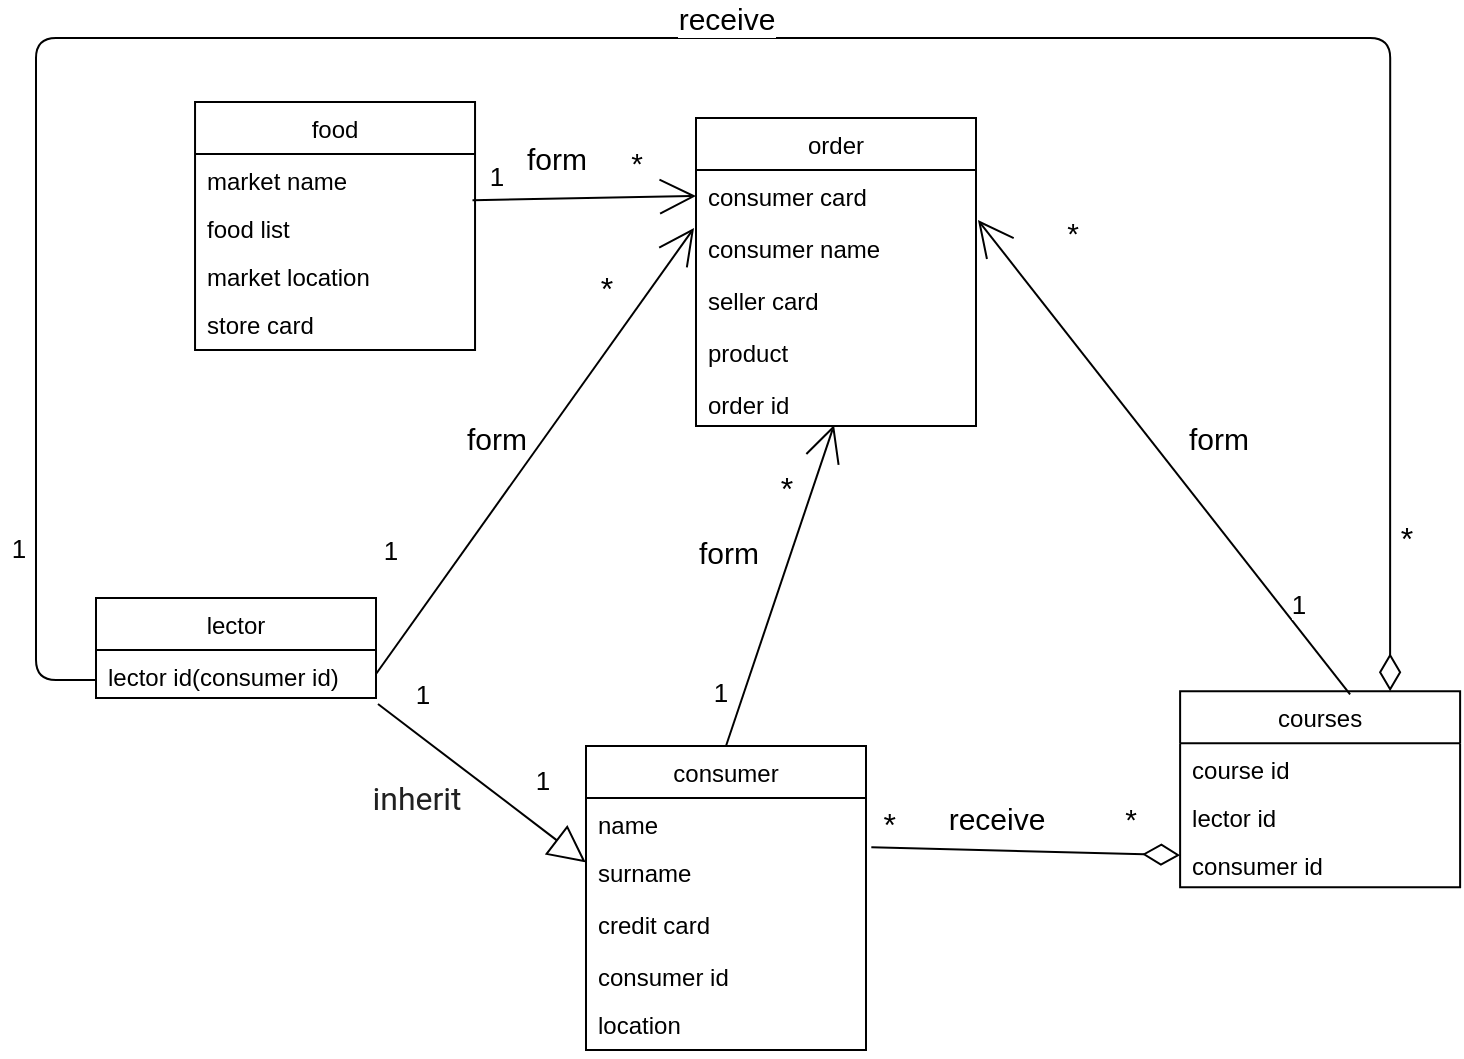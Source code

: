 <mxfile version="20.4.0" type="device"><diagram id="mCyr1kptdM3YggUfpTlr" name="Page-1"><mxGraphModel dx="1831" dy="1663" grid="1" gridSize="10" guides="1" tooltips="1" connect="1" arrows="1" fold="1" page="1" pageScale="1" pageWidth="850" pageHeight="1100" math="0" shadow="0"><root><mxCell id="0"/><mxCell id="1" parent="0"/><mxCell id="0eG6ofpgCcPR3kmMt1Um-1" value="consumer" style="swimlane;fontStyle=0;childLayout=stackLayout;horizontal=1;startSize=26;fillColor=none;horizontalStack=0;resizeParent=1;resizeParentMax=0;resizeLast=0;collapsible=1;marginBottom=0;" vertex="1" parent="1"><mxGeometry x="285" y="-666" width="140" height="152" as="geometry"/></mxCell><mxCell id="0eG6ofpgCcPR3kmMt1Um-2" value="name" style="text;strokeColor=none;fillColor=none;align=left;verticalAlign=top;spacingLeft=4;spacingRight=4;overflow=hidden;rotatable=0;points=[[0,0.5],[1,0.5]];portConstraint=eastwest;" vertex="1" parent="0eG6ofpgCcPR3kmMt1Um-1"><mxGeometry y="26" width="140" height="24" as="geometry"/></mxCell><mxCell id="0eG6ofpgCcPR3kmMt1Um-3" value="surname" style="text;strokeColor=none;fillColor=none;align=left;verticalAlign=top;spacingLeft=4;spacingRight=4;overflow=hidden;rotatable=0;points=[[0,0.5],[1,0.5]];portConstraint=eastwest;" vertex="1" parent="0eG6ofpgCcPR3kmMt1Um-1"><mxGeometry y="50" width="140" height="26" as="geometry"/></mxCell><mxCell id="0eG6ofpgCcPR3kmMt1Um-4" value="credit card" style="text;strokeColor=none;fillColor=none;align=left;verticalAlign=top;spacingLeft=4;spacingRight=4;overflow=hidden;rotatable=0;points=[[0,0.5],[1,0.5]];portConstraint=eastwest;" vertex="1" parent="0eG6ofpgCcPR3kmMt1Um-1"><mxGeometry y="76" width="140" height="26" as="geometry"/></mxCell><mxCell id="0eG6ofpgCcPR3kmMt1Um-14" value="consumer id" style="text;strokeColor=none;fillColor=none;align=left;verticalAlign=top;spacingLeft=4;spacingRight=4;overflow=hidden;rotatable=0;points=[[0,0.5],[1,0.5]];portConstraint=eastwest;" vertex="1" parent="0eG6ofpgCcPR3kmMt1Um-1"><mxGeometry y="102" width="140" height="24" as="geometry"/></mxCell><mxCell id="0eG6ofpgCcPR3kmMt1Um-47" value="location" style="text;strokeColor=none;fillColor=none;align=left;verticalAlign=top;spacingLeft=4;spacingRight=4;overflow=hidden;rotatable=0;points=[[0,0.5],[1,0.5]];portConstraint=eastwest;" vertex="1" parent="0eG6ofpgCcPR3kmMt1Um-1"><mxGeometry y="126" width="140" height="26" as="geometry"/></mxCell><mxCell id="0eG6ofpgCcPR3kmMt1Um-5" value="courses" style="swimlane;fontStyle=0;childLayout=stackLayout;horizontal=1;startSize=26;fillColor=none;horizontalStack=0;resizeParent=1;resizeParentMax=0;resizeLast=0;collapsible=1;marginBottom=0;" vertex="1" parent="1"><mxGeometry x="582.06" y="-693.4" width="140" height="98" as="geometry"/></mxCell><mxCell id="0eG6ofpgCcPR3kmMt1Um-43" value="course id" style="text;strokeColor=none;fillColor=none;align=left;verticalAlign=top;spacingLeft=4;spacingRight=4;overflow=hidden;rotatable=0;points=[[0,0.5],[1,0.5]];portConstraint=eastwest;" vertex="1" parent="0eG6ofpgCcPR3kmMt1Um-5"><mxGeometry y="26" width="140" height="24" as="geometry"/></mxCell><mxCell id="0eG6ofpgCcPR3kmMt1Um-6" value="lector id" style="text;strokeColor=none;fillColor=none;align=left;verticalAlign=top;spacingLeft=4;spacingRight=4;overflow=hidden;rotatable=0;points=[[0,0.5],[1,0.5]];portConstraint=eastwest;" vertex="1" parent="0eG6ofpgCcPR3kmMt1Um-5"><mxGeometry y="50" width="140" height="24" as="geometry"/></mxCell><mxCell id="0eG6ofpgCcPR3kmMt1Um-70" value="consumer id" style="text;strokeColor=none;fillColor=none;align=left;verticalAlign=top;spacingLeft=4;spacingRight=4;overflow=hidden;rotatable=0;points=[[0,0.5],[1,0.5]];portConstraint=eastwest;" vertex="1" parent="0eG6ofpgCcPR3kmMt1Um-5"><mxGeometry y="74" width="140" height="24" as="geometry"/></mxCell><mxCell id="0eG6ofpgCcPR3kmMt1Um-9" value="" style="endArrow=diamondThin;endSize=16;endFill=0;html=1;exitX=1.019;exitY=0.023;exitDx=0;exitDy=0;exitPerimeter=0;entryX=0;entryY=-0.308;entryDx=0;entryDy=0;entryPerimeter=0;" edge="1" parent="1" source="0eG6ofpgCcPR3kmMt1Um-3"><mxGeometry x="0.007" y="-8" width="160" relative="1" as="geometry"><mxPoint x="440.0" y="-626.41" as="sourcePoint"/><mxPoint x="582.06" y="-611.408" as="targetPoint"/><mxPoint as="offset"/></mxGeometry></mxCell><mxCell id="0eG6ofpgCcPR3kmMt1Um-12" value="&lt;font style=&quot;font-size: 16px;&quot;&gt;*&lt;/font&gt;" style="edgeLabel;resizable=0;html=1;align=right;verticalAlign=bottom;" connectable="0" vertex="1" parent="1"><mxGeometry x="440.0" y="-615.397" as="geometry"/></mxCell><mxCell id="0eG6ofpgCcPR3kmMt1Um-13" value="&lt;font style=&quot;font-size: 15px;&quot;&gt;*&lt;/font&gt;" style="text;html=1;align=center;verticalAlign=middle;resizable=0;points=[];autosize=1;strokeColor=none;fillColor=none;fontSize=13;" vertex="1" parent="1"><mxGeometry x="542.06" y="-645.4" width="30" height="30" as="geometry"/></mxCell><mxCell id="0eG6ofpgCcPR3kmMt1Um-15" value="order" style="swimlane;fontStyle=0;childLayout=stackLayout;horizontal=1;startSize=26;fillColor=none;horizontalStack=0;resizeParent=1;resizeParentMax=0;resizeLast=0;collapsible=1;marginBottom=0;" vertex="1" parent="1"><mxGeometry x="340" y="-980" width="140" height="154" as="geometry"/></mxCell><mxCell id="0eG6ofpgCcPR3kmMt1Um-18" value="consumer card" style="text;strokeColor=none;fillColor=none;align=left;verticalAlign=top;spacingLeft=4;spacingRight=4;overflow=hidden;rotatable=0;points=[[0,0.5],[1,0.5]];portConstraint=eastwest;" vertex="1" parent="0eG6ofpgCcPR3kmMt1Um-15"><mxGeometry y="26" width="140" height="26" as="geometry"/></mxCell><mxCell id="0eG6ofpgCcPR3kmMt1Um-17" value="consumer name" style="text;strokeColor=none;fillColor=none;align=left;verticalAlign=top;spacingLeft=4;spacingRight=4;overflow=hidden;rotatable=0;points=[[0,0.5],[1,0.5]];portConstraint=eastwest;" vertex="1" parent="0eG6ofpgCcPR3kmMt1Um-15"><mxGeometry y="52" width="140" height="26" as="geometry"/></mxCell><mxCell id="0eG6ofpgCcPR3kmMt1Um-42" value="seller card" style="text;strokeColor=none;fillColor=none;align=left;verticalAlign=top;spacingLeft=4;spacingRight=4;overflow=hidden;rotatable=0;points=[[0,0.5],[1,0.5]];portConstraint=eastwest;" vertex="1" parent="0eG6ofpgCcPR3kmMt1Um-15"><mxGeometry y="78" width="140" height="26" as="geometry"/></mxCell><mxCell id="0eG6ofpgCcPR3kmMt1Um-46" value="product" style="text;strokeColor=none;fillColor=none;align=left;verticalAlign=top;spacingLeft=4;spacingRight=4;overflow=hidden;rotatable=0;points=[[0,0.5],[1,0.5]];portConstraint=eastwest;" vertex="1" parent="0eG6ofpgCcPR3kmMt1Um-15"><mxGeometry y="104" width="140" height="26" as="geometry"/></mxCell><mxCell id="0eG6ofpgCcPR3kmMt1Um-86" value="order id" style="text;strokeColor=none;fillColor=none;align=left;verticalAlign=top;spacingLeft=4;spacingRight=4;overflow=hidden;rotatable=0;points=[[0,0.5],[1,0.5]];portConstraint=eastwest;" vertex="1" parent="0eG6ofpgCcPR3kmMt1Um-15"><mxGeometry y="130" width="140" height="24" as="geometry"/></mxCell><mxCell id="0eG6ofpgCcPR3kmMt1Um-20" value="lector" style="swimlane;fontStyle=0;childLayout=stackLayout;horizontal=1;startSize=26;fillColor=none;horizontalStack=0;resizeParent=1;resizeParentMax=0;resizeLast=0;collapsible=1;marginBottom=0;" vertex="1" parent="1"><mxGeometry x="40" y="-740" width="140" height="50" as="geometry"/></mxCell><mxCell id="0eG6ofpgCcPR3kmMt1Um-69" value="lector id(сonsumer id)" style="text;strokeColor=none;fillColor=none;align=left;verticalAlign=top;spacingLeft=4;spacingRight=4;overflow=hidden;rotatable=0;points=[[0,0.5],[1,0.5]];portConstraint=eastwest;" vertex="1" parent="0eG6ofpgCcPR3kmMt1Um-20"><mxGeometry y="26" width="140" height="24" as="geometry"/></mxCell><mxCell id="0eG6ofpgCcPR3kmMt1Um-31" value="" style="endArrow=block;endSize=16;endFill=0;html=1;exitX=1.007;exitY=0.115;exitDx=0;exitDy=0;exitPerimeter=0;entryX=-0.001;entryY=0.314;entryDx=0;entryDy=0;entryPerimeter=0;" edge="1" parent="1" target="0eG6ofpgCcPR3kmMt1Um-3"><mxGeometry x="0.007" y="-8" width="160" relative="1" as="geometry"><mxPoint x="180.98" y="-687.01" as="sourcePoint"/><mxPoint x="281.96" y="-568.004" as="targetPoint"/><mxPoint as="offset"/></mxGeometry></mxCell><mxCell id="0eG6ofpgCcPR3kmMt1Um-32" value="1" style="edgeLabel;html=1;align=center;verticalAlign=middle;resizable=0;points=[];fontSize=13;" vertex="1" connectable="0" parent="0eG6ofpgCcPR3kmMt1Um-31"><mxGeometry x="-0.629" y="4" relative="1" as="geometry"><mxPoint y="-17" as="offset"/></mxGeometry></mxCell><mxCell id="0eG6ofpgCcPR3kmMt1Um-80" value="&lt;span style=&quot;color: rgba(0, 0, 0, 0.87); font-family: Roboto, RobotoDraft, Helvetica, Arial, sans-serif; font-size: medium; text-align: left;&quot;&gt;inherit&lt;/span&gt;" style="edgeLabel;html=1;align=center;verticalAlign=middle;resizable=0;points=[];fontSize=15;" vertex="1" connectable="0" parent="0eG6ofpgCcPR3kmMt1Um-31"><mxGeometry x="-0.166" y="1" relative="1" as="geometry"><mxPoint x="-25" y="15" as="offset"/></mxGeometry></mxCell><mxCell id="0eG6ofpgCcPR3kmMt1Um-35" value="1" style="edgeLabel;html=1;align=center;verticalAlign=middle;resizable=0;points=[];fontSize=13;" vertex="1" connectable="0" parent="1"><mxGeometry x="220.003" y="-699.996" as="geometry"><mxPoint x="43" y="51" as="offset"/></mxGeometry></mxCell><mxCell id="0eG6ofpgCcPR3kmMt1Um-38" value="&lt;font style=&quot;font-size: 15px;&quot;&gt;form&lt;/font&gt;" style="endArrow=open;endSize=16;endFill=0;html=1;exitX=1;exitY=0.5;exitDx=0;exitDy=0;entryX=-0.007;entryY=0.115;entryDx=0;entryDy=0;entryPerimeter=0;" edge="1" parent="1" target="0eG6ofpgCcPR3kmMt1Um-17"><mxGeometry x="-0.044" y="20" width="160" relative="1" as="geometry"><mxPoint x="180" y="-702" as="sourcePoint"/><mxPoint x="275.94" y="-585.008" as="targetPoint"/><mxPoint as="offset"/></mxGeometry></mxCell><mxCell id="0eG6ofpgCcPR3kmMt1Um-39" value="1" style="edgeLabel;html=1;align=center;verticalAlign=middle;resizable=0;points=[];fontSize=13;" vertex="1" connectable="0" parent="0eG6ofpgCcPR3kmMt1Um-38"><mxGeometry x="-0.629" y="4" relative="1" as="geometry"><mxPoint x="-20" y="-18" as="offset"/></mxGeometry></mxCell><mxCell id="0eG6ofpgCcPR3kmMt1Um-41" value="&lt;font style=&quot;font-size: 16px;&quot;&gt;*&lt;/font&gt;" style="text;html=1;align=center;verticalAlign=middle;resizable=0;points=[];autosize=1;strokeColor=none;fillColor=none;fontSize=13;" vertex="1" parent="1"><mxGeometry x="280" y="-910" width="30" height="30" as="geometry"/></mxCell><mxCell id="0eG6ofpgCcPR3kmMt1Um-44" value="" style="endArrow=open;endSize=16;endFill=0;html=1;exitX=0.607;exitY=0.016;exitDx=0;exitDy=0;entryX=1.007;entryY=-0.038;entryDx=0;entryDy=0;entryPerimeter=0;exitPerimeter=0;" edge="1" parent="1" source="0eG6ofpgCcPR3kmMt1Um-5" target="0eG6ofpgCcPR3kmMt1Um-17"><mxGeometry x="0.007" y="-8" width="160" relative="1" as="geometry"><mxPoint x="190" y="-692" as="sourcePoint"/><mxPoint x="379.02" y="-765.01" as="targetPoint"/><mxPoint as="offset"/></mxGeometry></mxCell><mxCell id="0eG6ofpgCcPR3kmMt1Um-45" value="1" style="edgeLabel;html=1;align=center;verticalAlign=middle;resizable=0;points=[];fontSize=13;" vertex="1" connectable="0" parent="0eG6ofpgCcPR3kmMt1Um-44"><mxGeometry x="-0.629" y="4" relative="1" as="geometry"><mxPoint x="11" y="-4" as="offset"/></mxGeometry></mxCell><mxCell id="0eG6ofpgCcPR3kmMt1Um-78" value="form" style="edgeLabel;html=1;align=center;verticalAlign=middle;resizable=0;points=[];fontSize=15;" vertex="1" connectable="0" parent="0eG6ofpgCcPR3kmMt1Um-44"><mxGeometry x="-0.052" y="-2" relative="1" as="geometry"><mxPoint x="20" y="-15" as="offset"/></mxGeometry></mxCell><mxCell id="0eG6ofpgCcPR3kmMt1Um-49" value="" style="endArrow=open;endSize=16;endFill=0;html=1;exitX=0.5;exitY=0;exitDx=0;exitDy=0;entryX=0.493;entryY=0.981;entryDx=0;entryDy=0;entryPerimeter=0;" edge="1" parent="1" source="0eG6ofpgCcPR3kmMt1Um-1" target="0eG6ofpgCcPR3kmMt1Um-86"><mxGeometry x="0.007" y="-8" width="160" relative="1" as="geometry"><mxPoint x="190.98" y="-677.01" as="sourcePoint"/><mxPoint x="417.28" y="-824.39" as="targetPoint"/><mxPoint as="offset"/></mxGeometry></mxCell><mxCell id="0eG6ofpgCcPR3kmMt1Um-50" value="1" style="edgeLabel;html=1;align=center;verticalAlign=middle;resizable=0;points=[];fontSize=13;" vertex="1" connectable="0" parent="0eG6ofpgCcPR3kmMt1Um-49"><mxGeometry x="-0.629" y="4" relative="1" as="geometry"><mxPoint x="-10" y="4" as="offset"/></mxGeometry></mxCell><mxCell id="0eG6ofpgCcPR3kmMt1Um-51" value="&lt;font style=&quot;font-size: 16px;&quot;&gt;*&lt;/font&gt;" style="text;html=1;align=center;verticalAlign=middle;resizable=0;points=[];autosize=1;strokeColor=none;fillColor=none;fontSize=13;" vertex="1" parent="1"><mxGeometry x="370" y="-810" width="30" height="30" as="geometry"/></mxCell><mxCell id="0eG6ofpgCcPR3kmMt1Um-52" value="" style="endArrow=none;html=1;startSize=16;startArrow=diamondThin;startFill=0;exitX=0.75;exitY=0;exitDx=0;exitDy=0;edgeStyle=orthogonalEdgeStyle;entryX=0;entryY=0.5;entryDx=0;entryDy=0;" edge="1" parent="1" source="0eG6ofpgCcPR3kmMt1Um-5"><mxGeometry relative="1" as="geometry"><mxPoint x="50.42" y="-880" as="sourcePoint"/><mxPoint x="40" y="-698.99" as="targetPoint"/><Array as="points"><mxPoint x="687" y="-1020"/><mxPoint x="10" y="-1020"/><mxPoint x="10" y="-699"/></Array></mxGeometry></mxCell><mxCell id="0eG6ofpgCcPR3kmMt1Um-77" value="receive" style="edgeLabel;html=1;align=center;verticalAlign=middle;resizable=0;points=[];fontSize=15;" vertex="1" connectable="0" parent="0eG6ofpgCcPR3kmMt1Um-52"><mxGeometry x="0.08" y="-2" relative="1" as="geometry"><mxPoint x="73" y="-8" as="offset"/></mxGeometry></mxCell><mxCell id="0eG6ofpgCcPR3kmMt1Um-56" value="1" style="edgeLabel;html=1;align=center;verticalAlign=middle;resizable=0;points=[];fontSize=13;" vertex="1" connectable="0" parent="1"><mxGeometry x="180.003" y="-709.997" as="geometry"><mxPoint x="-179" y="-55" as="offset"/></mxGeometry></mxCell><mxCell id="0eG6ofpgCcPR3kmMt1Um-57" value="&lt;font style=&quot;font-size: 16px;&quot;&gt;*&lt;/font&gt;" style="edgeLabel;html=1;align=center;verticalAlign=middle;resizable=0;points=[];fontSize=13;" vertex="1" connectable="0" parent="1"><mxGeometry x="180.003" y="-809.997" as="geometry"><mxPoint x="515" y="40" as="offset"/></mxGeometry></mxCell><mxCell id="0eG6ofpgCcPR3kmMt1Um-58" value="&lt;font style=&quot;font-size: 15px;&quot;&gt;*&lt;/font&gt;" style="edgeLabel;html=1;align=center;verticalAlign=middle;resizable=0;points=[];fontSize=13;" vertex="1" connectable="0" parent="1"><mxGeometry x="675.474" y="-725.66" as="geometry"><mxPoint x="-148" y="-198" as="offset"/></mxGeometry></mxCell><mxCell id="0eG6ofpgCcPR3kmMt1Um-59" value="food" style="swimlane;fontStyle=0;childLayout=stackLayout;horizontal=1;startSize=26;fillColor=none;horizontalStack=0;resizeParent=1;resizeParentMax=0;resizeLast=0;collapsible=1;marginBottom=0;" vertex="1" parent="1"><mxGeometry x="89.52" y="-988" width="140" height="124" as="geometry"/></mxCell><mxCell id="0eG6ofpgCcPR3kmMt1Um-60" value="market name" style="text;strokeColor=none;fillColor=none;align=left;verticalAlign=top;spacingLeft=4;spacingRight=4;overflow=hidden;rotatable=0;points=[[0,0.5],[1,0.5]];portConstraint=eastwest;" vertex="1" parent="0eG6ofpgCcPR3kmMt1Um-59"><mxGeometry y="26" width="140" height="24" as="geometry"/></mxCell><mxCell id="0eG6ofpgCcPR3kmMt1Um-61" value="food list" style="text;strokeColor=none;fillColor=none;align=left;verticalAlign=top;spacingLeft=4;spacingRight=4;overflow=hidden;rotatable=0;points=[[0,0.5],[1,0.5]];portConstraint=eastwest;" vertex="1" parent="0eG6ofpgCcPR3kmMt1Um-59"><mxGeometry y="50" width="140" height="24" as="geometry"/></mxCell><mxCell id="0eG6ofpgCcPR3kmMt1Um-67" value="market location" style="text;strokeColor=none;fillColor=none;align=left;verticalAlign=top;spacingLeft=4;spacingRight=4;overflow=hidden;rotatable=0;points=[[0,0.5],[1,0.5]];portConstraint=eastwest;" vertex="1" parent="0eG6ofpgCcPR3kmMt1Um-59"><mxGeometry y="74" width="140" height="24" as="geometry"/></mxCell><mxCell id="0eG6ofpgCcPR3kmMt1Um-83" value="store card" style="text;strokeColor=none;fillColor=none;align=left;verticalAlign=top;spacingLeft=4;spacingRight=4;overflow=hidden;rotatable=0;points=[[0,0.5],[1,0.5]];portConstraint=eastwest;" vertex="1" parent="0eG6ofpgCcPR3kmMt1Um-59"><mxGeometry y="98" width="140" height="26" as="geometry"/></mxCell><mxCell id="0eG6ofpgCcPR3kmMt1Um-63" value="" style="endArrow=open;endSize=16;endFill=0;html=1;exitX=0.991;exitY=-0.036;exitDx=0;exitDy=0;entryX=0;entryY=0.5;entryDx=0;entryDy=0;exitPerimeter=0;" edge="1" parent="1" source="0eG6ofpgCcPR3kmMt1Um-61" target="0eG6ofpgCcPR3kmMt1Um-18"><mxGeometry x="0.007" y="-8" width="160" relative="1" as="geometry"><mxPoint x="190" y="-692" as="sourcePoint"/><mxPoint x="349.02" y="-915.01" as="targetPoint"/><mxPoint as="offset"/></mxGeometry></mxCell><mxCell id="0eG6ofpgCcPR3kmMt1Um-64" value="1" style="edgeLabel;html=1;align=center;verticalAlign=middle;resizable=0;points=[];fontSize=13;" vertex="1" connectable="0" parent="0eG6ofpgCcPR3kmMt1Um-63"><mxGeometry x="-0.629" y="4" relative="1" as="geometry"><mxPoint x="-9" y="-8" as="offset"/></mxGeometry></mxCell><mxCell id="0eG6ofpgCcPR3kmMt1Um-65" value="*" style="edgeLabel;html=1;align=center;verticalAlign=middle;resizable=0;points=[];fontSize=15;" vertex="1" connectable="0" parent="1"><mxGeometry x="249.869" y="-941.259" as="geometry"><mxPoint x="60" y="-17" as="offset"/></mxGeometry></mxCell><mxCell id="0eG6ofpgCcPR3kmMt1Um-79" value="receive" style="edgeLabel;html=1;align=center;verticalAlign=middle;resizable=0;points=[];fontSize=15;" vertex="1" connectable="0" parent="1"><mxGeometry x="489.995" y="-630.404" as="geometry"/></mxCell><mxCell id="0eG6ofpgCcPR3kmMt1Um-81" value="form" style="edgeLabel;html=1;align=center;verticalAlign=middle;resizable=0;points=[];fontSize=15;" vertex="1" connectable="0" parent="1"><mxGeometry x="359.995" y="-760.004" as="geometry"><mxPoint x="-4" y="-3" as="offset"/></mxGeometry></mxCell><mxCell id="0eG6ofpgCcPR3kmMt1Um-82" value="form" style="edgeLabel;html=1;align=center;verticalAlign=middle;resizable=0;points=[];fontSize=15;" vertex="1" connectable="0" parent="1"><mxGeometry x="269.995" y="-960.004" as="geometry"/></mxCell></root></mxGraphModel></diagram></mxfile>